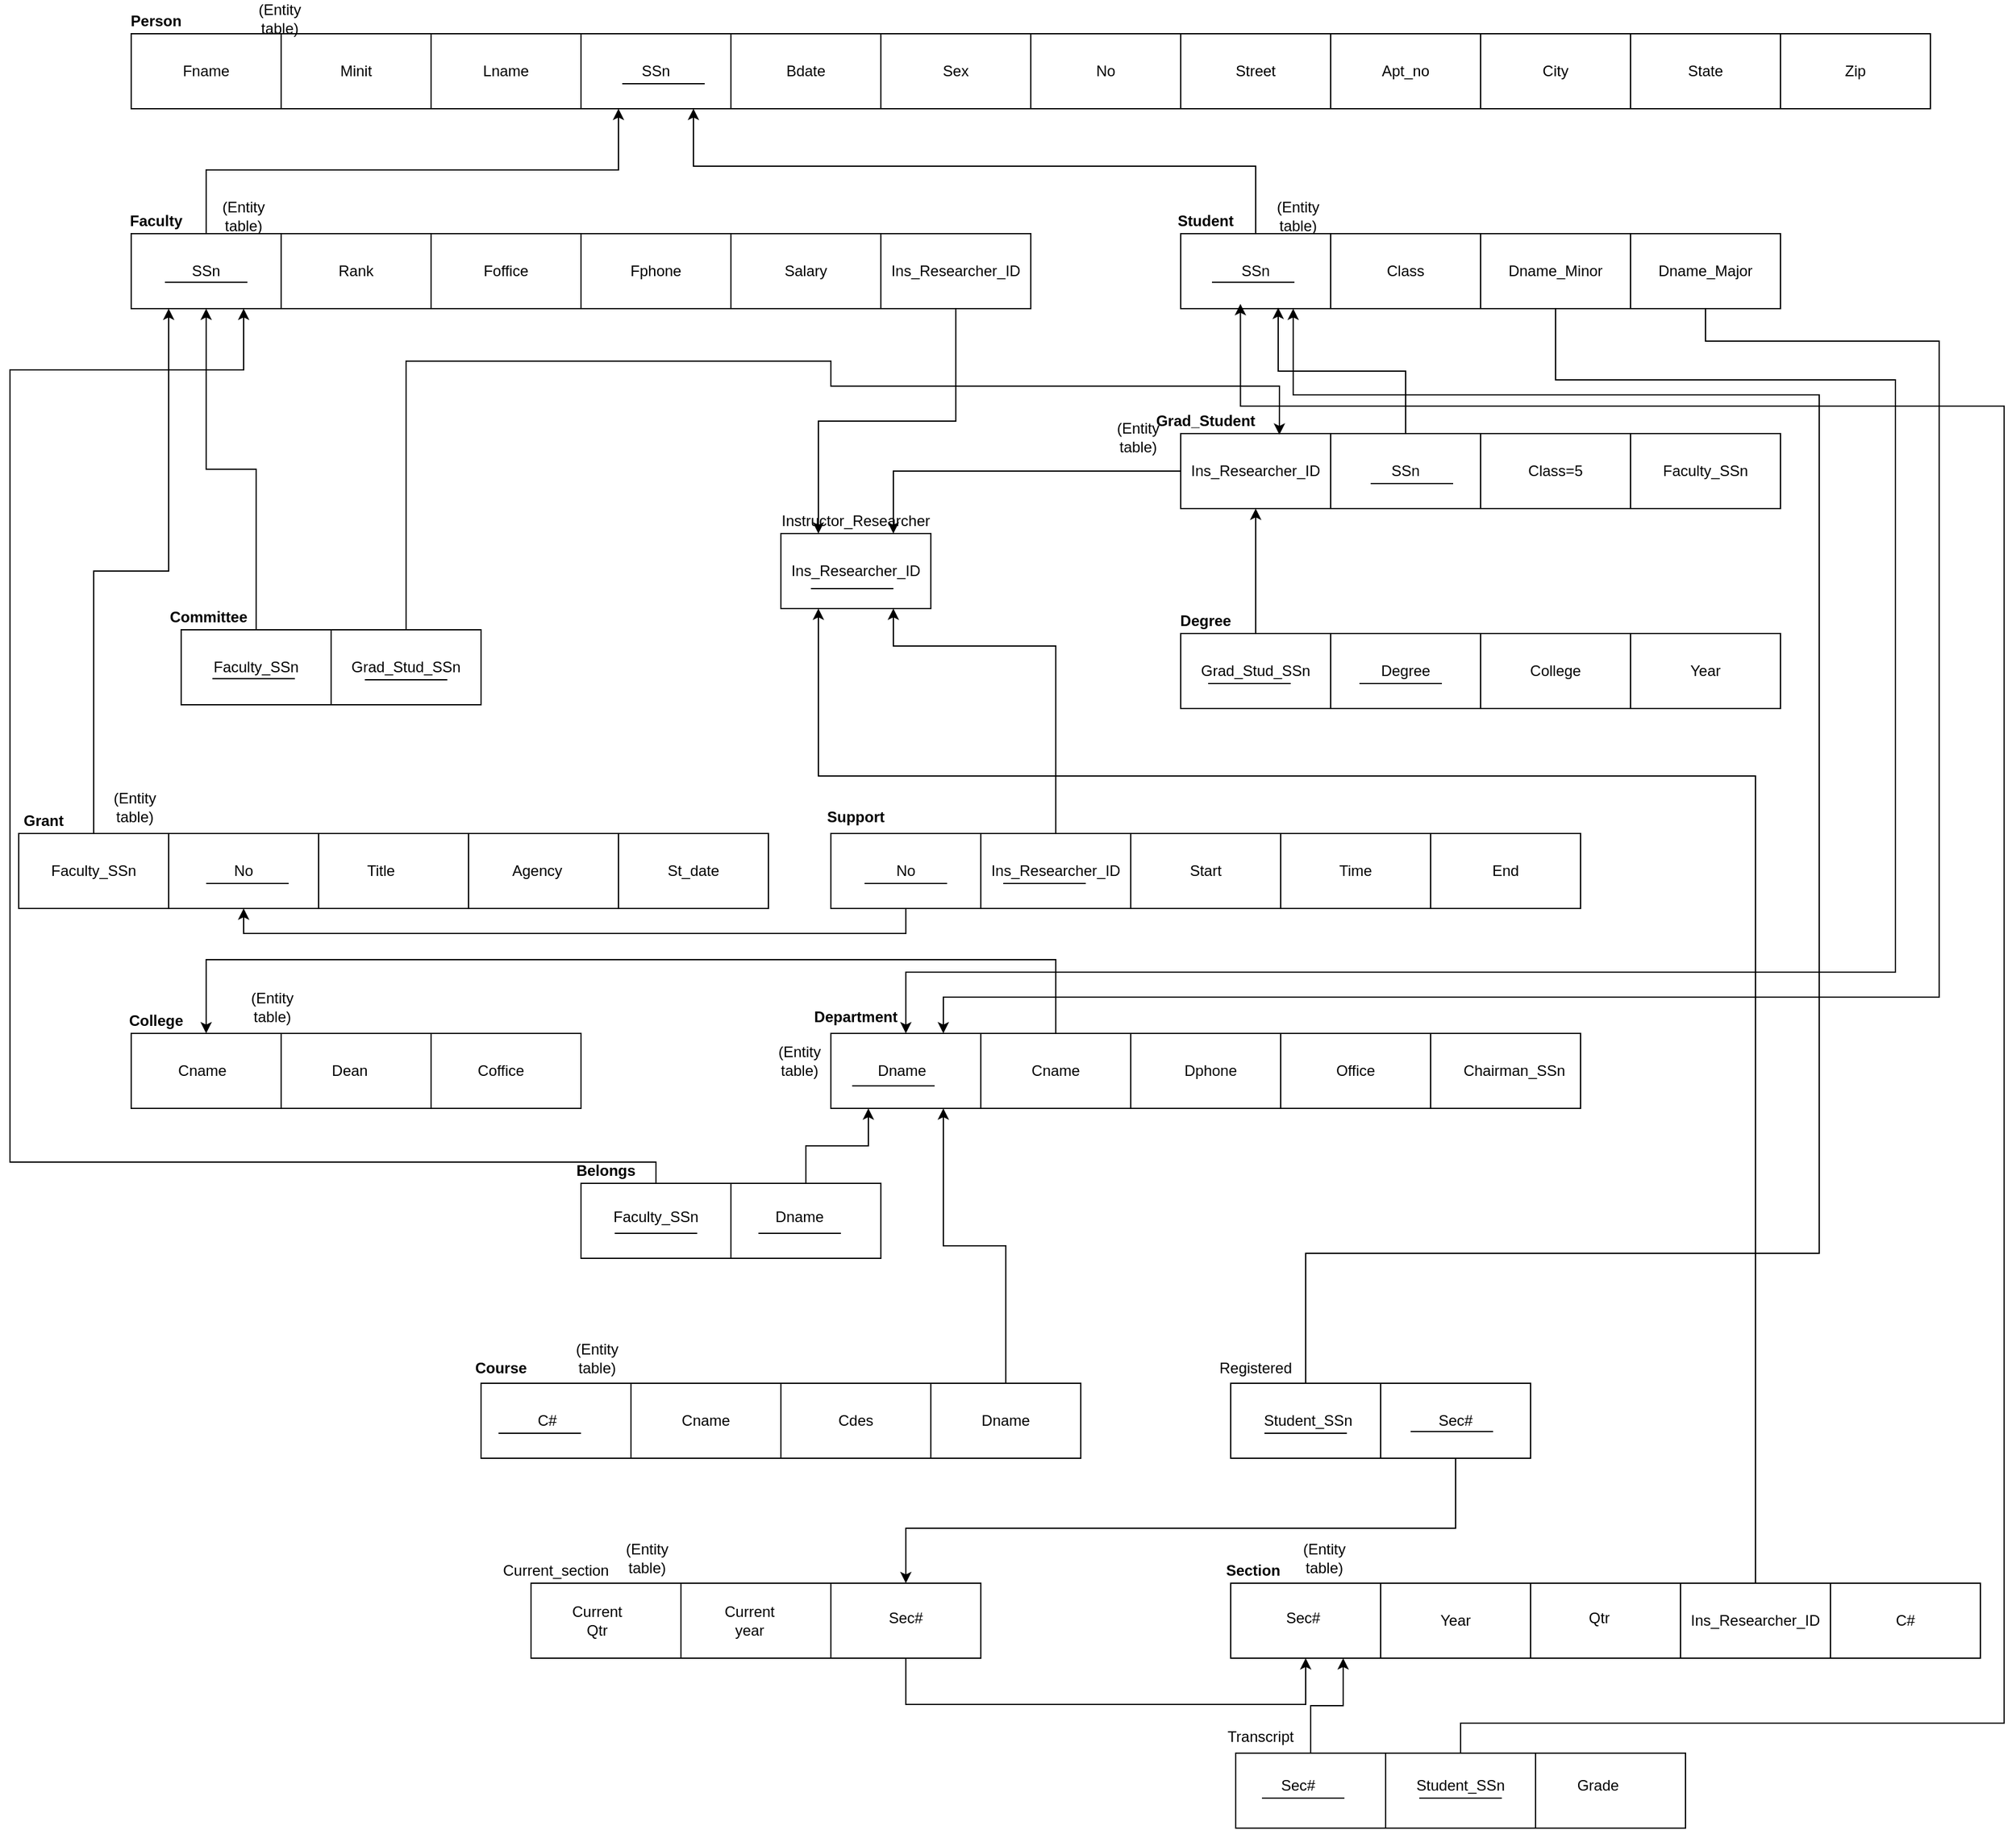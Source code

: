 <mxfile version="13.8.6" type="github">
  <diagram id="SCuiM9Ef9zFS880fD7g7" name="Page-1">
    <mxGraphModel dx="2150" dy="590" grid="0" gridSize="10" guides="1" tooltips="1" connect="1" arrows="1" fold="1" page="1" pageScale="1" pageWidth="850" pageHeight="1100" math="0" shadow="0">
      <root>
        <mxCell id="0" />
        <mxCell id="1" parent="0" />
        <mxCell id="ythB0XY5r4S939yMG-qN-1" value="" style="rounded=0;whiteSpace=wrap;html=1;" vertex="1" parent="1">
          <mxGeometry x="80" y="40" width="120" height="60" as="geometry" />
        </mxCell>
        <mxCell id="ythB0XY5r4S939yMG-qN-2" value="" style="rounded=0;whiteSpace=wrap;html=1;" vertex="1" parent="1">
          <mxGeometry x="200" y="40" width="120" height="60" as="geometry" />
        </mxCell>
        <mxCell id="ythB0XY5r4S939yMG-qN-3" value="" style="rounded=0;whiteSpace=wrap;html=1;" vertex="1" parent="1">
          <mxGeometry x="320" y="40" width="120" height="60" as="geometry" />
        </mxCell>
        <mxCell id="ythB0XY5r4S939yMG-qN-4" value="" style="rounded=0;whiteSpace=wrap;html=1;" vertex="1" parent="1">
          <mxGeometry x="440" y="40" width="120" height="60" as="geometry" />
        </mxCell>
        <mxCell id="ythB0XY5r4S939yMG-qN-5" value="" style="rounded=0;whiteSpace=wrap;html=1;" vertex="1" parent="1">
          <mxGeometry x="560" y="40" width="120" height="60" as="geometry" />
        </mxCell>
        <mxCell id="ythB0XY5r4S939yMG-qN-6" value="" style="rounded=0;whiteSpace=wrap;html=1;" vertex="1" parent="1">
          <mxGeometry x="680" y="40" width="120" height="60" as="geometry" />
        </mxCell>
        <mxCell id="ythB0XY5r4S939yMG-qN-7" value="" style="rounded=0;whiteSpace=wrap;html=1;" vertex="1" parent="1">
          <mxGeometry x="800" y="40" width="120" height="60" as="geometry" />
        </mxCell>
        <mxCell id="ythB0XY5r4S939yMG-qN-8" value="" style="rounded=0;whiteSpace=wrap;html=1;" vertex="1" parent="1">
          <mxGeometry x="920" y="40" width="120" height="60" as="geometry" />
        </mxCell>
        <mxCell id="ythB0XY5r4S939yMG-qN-9" value="" style="rounded=0;whiteSpace=wrap;html=1;" vertex="1" parent="1">
          <mxGeometry x="1040" y="40" width="120" height="60" as="geometry" />
        </mxCell>
        <mxCell id="ythB0XY5r4S939yMG-qN-10" value="" style="rounded=0;whiteSpace=wrap;html=1;" vertex="1" parent="1">
          <mxGeometry x="1160" y="40" width="120" height="60" as="geometry" />
        </mxCell>
        <mxCell id="ythB0XY5r4S939yMG-qN-11" value="" style="rounded=0;whiteSpace=wrap;html=1;" vertex="1" parent="1">
          <mxGeometry x="1280" y="40" width="120" height="60" as="geometry" />
        </mxCell>
        <mxCell id="ythB0XY5r4S939yMG-qN-12" value="" style="rounded=0;whiteSpace=wrap;html=1;" vertex="1" parent="1">
          <mxGeometry x="1400" y="40" width="120" height="60" as="geometry" />
        </mxCell>
        <mxCell id="ythB0XY5r4S939yMG-qN-176" style="edgeStyle=orthogonalEdgeStyle;rounded=0;orthogonalLoop=1;jettySize=auto;html=1;entryX=0.25;entryY=1;entryDx=0;entryDy=0;" edge="1" parent="1" source="ythB0XY5r4S939yMG-qN-13" target="ythB0XY5r4S939yMG-qN-4">
          <mxGeometry relative="1" as="geometry">
            <Array as="points">
              <mxPoint x="140" y="149" />
              <mxPoint x="470" y="149" />
            </Array>
          </mxGeometry>
        </mxCell>
        <mxCell id="ythB0XY5r4S939yMG-qN-13" value="" style="rounded=0;whiteSpace=wrap;html=1;" vertex="1" parent="1">
          <mxGeometry x="80" y="200" width="120" height="60" as="geometry" />
        </mxCell>
        <mxCell id="ythB0XY5r4S939yMG-qN-14" value="" style="rounded=0;whiteSpace=wrap;html=1;" vertex="1" parent="1">
          <mxGeometry x="200" y="200" width="120" height="60" as="geometry" />
        </mxCell>
        <mxCell id="ythB0XY5r4S939yMG-qN-15" value="" style="rounded=0;whiteSpace=wrap;html=1;" vertex="1" parent="1">
          <mxGeometry x="320" y="200" width="120" height="60" as="geometry" />
        </mxCell>
        <mxCell id="ythB0XY5r4S939yMG-qN-16" value="" style="rounded=0;whiteSpace=wrap;html=1;" vertex="1" parent="1">
          <mxGeometry x="440" y="200" width="120" height="60" as="geometry" />
        </mxCell>
        <mxCell id="ythB0XY5r4S939yMG-qN-17" value="" style="rounded=0;whiteSpace=wrap;html=1;" vertex="1" parent="1">
          <mxGeometry x="560" y="200" width="120" height="60" as="geometry" />
        </mxCell>
        <mxCell id="ythB0XY5r4S939yMG-qN-177" style="edgeStyle=orthogonalEdgeStyle;rounded=0;orthogonalLoop=1;jettySize=auto;html=1;entryX=0.25;entryY=0;entryDx=0;entryDy=0;" edge="1" parent="1" source="ythB0XY5r4S939yMG-qN-18" target="ythB0XY5r4S939yMG-qN-31">
          <mxGeometry relative="1" as="geometry" />
        </mxCell>
        <mxCell id="ythB0XY5r4S939yMG-qN-18" value="" style="rounded=0;whiteSpace=wrap;html=1;" vertex="1" parent="1">
          <mxGeometry x="680" y="200" width="120" height="60" as="geometry" />
        </mxCell>
        <mxCell id="ythB0XY5r4S939yMG-qN-175" style="edgeStyle=orthogonalEdgeStyle;rounded=0;orthogonalLoop=1;jettySize=auto;html=1;entryX=0.75;entryY=1;entryDx=0;entryDy=0;" edge="1" parent="1" source="ythB0XY5r4S939yMG-qN-19" target="ythB0XY5r4S939yMG-qN-4">
          <mxGeometry relative="1" as="geometry">
            <Array as="points">
              <mxPoint x="980" y="146" />
              <mxPoint x="530" y="146" />
            </Array>
          </mxGeometry>
        </mxCell>
        <mxCell id="ythB0XY5r4S939yMG-qN-19" value="" style="rounded=0;whiteSpace=wrap;html=1;" vertex="1" parent="1">
          <mxGeometry x="920" y="200" width="120" height="60" as="geometry" />
        </mxCell>
        <mxCell id="ythB0XY5r4S939yMG-qN-20" value="" style="rounded=0;whiteSpace=wrap;html=1;" vertex="1" parent="1">
          <mxGeometry x="1040" y="200" width="120" height="60" as="geometry" />
        </mxCell>
        <mxCell id="ythB0XY5r4S939yMG-qN-193" style="edgeStyle=orthogonalEdgeStyle;rounded=0;orthogonalLoop=1;jettySize=auto;html=1;entryX=0.5;entryY=0;entryDx=0;entryDy=0;" edge="1" parent="1" source="ythB0XY5r4S939yMG-qN-21" target="ythB0XY5r4S939yMG-qN-44">
          <mxGeometry relative="1" as="geometry">
            <Array as="points">
              <mxPoint x="1220" y="317" />
              <mxPoint x="1492" y="317" />
              <mxPoint x="1492" y="791" />
              <mxPoint x="700" y="791" />
            </Array>
          </mxGeometry>
        </mxCell>
        <mxCell id="ythB0XY5r4S939yMG-qN-21" value="" style="rounded=0;whiteSpace=wrap;html=1;" vertex="1" parent="1">
          <mxGeometry x="1160" y="200" width="120" height="60" as="geometry" />
        </mxCell>
        <mxCell id="ythB0XY5r4S939yMG-qN-195" style="edgeStyle=orthogonalEdgeStyle;rounded=0;orthogonalLoop=1;jettySize=auto;html=1;entryX=0.75;entryY=0;entryDx=0;entryDy=0;" edge="1" parent="1" source="ythB0XY5r4S939yMG-qN-22" target="ythB0XY5r4S939yMG-qN-44">
          <mxGeometry relative="1" as="geometry">
            <Array as="points">
              <mxPoint x="1340" y="286" />
              <mxPoint x="1527" y="286" />
              <mxPoint x="1527" y="811" />
              <mxPoint x="730" y="811" />
            </Array>
          </mxGeometry>
        </mxCell>
        <mxCell id="ythB0XY5r4S939yMG-qN-22" value="" style="rounded=0;whiteSpace=wrap;html=1;" vertex="1" parent="1">
          <mxGeometry x="1280" y="200" width="120" height="60" as="geometry" />
        </mxCell>
        <mxCell id="ythB0XY5r4S939yMG-qN-180" style="edgeStyle=orthogonalEdgeStyle;rounded=0;orthogonalLoop=1;jettySize=auto;html=1;entryX=0.75;entryY=0;entryDx=0;entryDy=0;" edge="1" parent="1" source="ythB0XY5r4S939yMG-qN-23" target="ythB0XY5r4S939yMG-qN-31">
          <mxGeometry relative="1" as="geometry" />
        </mxCell>
        <mxCell id="ythB0XY5r4S939yMG-qN-23" value="&lt;span&gt;Ins_Researcher_ID&lt;/span&gt;" style="rounded=0;whiteSpace=wrap;html=1;" vertex="1" parent="1">
          <mxGeometry x="920" y="360" width="120" height="60" as="geometry" />
        </mxCell>
        <mxCell id="ythB0XY5r4S939yMG-qN-183" style="edgeStyle=orthogonalEdgeStyle;rounded=0;orthogonalLoop=1;jettySize=auto;html=1;entryX=0.65;entryY=0.988;entryDx=0;entryDy=0;entryPerimeter=0;" edge="1" parent="1" source="ythB0XY5r4S939yMG-qN-24" target="ythB0XY5r4S939yMG-qN-19">
          <mxGeometry relative="1" as="geometry" />
        </mxCell>
        <mxCell id="ythB0XY5r4S939yMG-qN-24" value="" style="rounded=0;whiteSpace=wrap;html=1;" vertex="1" parent="1">
          <mxGeometry x="1040" y="360" width="120" height="60" as="geometry" />
        </mxCell>
        <mxCell id="ythB0XY5r4S939yMG-qN-25" value="" style="rounded=0;whiteSpace=wrap;html=1;" vertex="1" parent="1">
          <mxGeometry x="1160" y="360" width="120" height="60" as="geometry" />
        </mxCell>
        <mxCell id="ythB0XY5r4S939yMG-qN-26" value="" style="rounded=0;whiteSpace=wrap;html=1;" vertex="1" parent="1">
          <mxGeometry x="1280" y="360" width="120" height="60" as="geometry" />
        </mxCell>
        <mxCell id="ythB0XY5r4S939yMG-qN-188" style="edgeStyle=orthogonalEdgeStyle;rounded=0;orthogonalLoop=1;jettySize=auto;html=1;entryX=0.5;entryY=1;entryDx=0;entryDy=0;" edge="1" parent="1" source="ythB0XY5r4S939yMG-qN-27" target="ythB0XY5r4S939yMG-qN-23">
          <mxGeometry relative="1" as="geometry" />
        </mxCell>
        <mxCell id="ythB0XY5r4S939yMG-qN-27" value="" style="rounded=0;whiteSpace=wrap;html=1;" vertex="1" parent="1">
          <mxGeometry x="920" y="520" width="120" height="60" as="geometry" />
        </mxCell>
        <mxCell id="ythB0XY5r4S939yMG-qN-28" value="" style="rounded=0;whiteSpace=wrap;html=1;" vertex="1" parent="1">
          <mxGeometry x="1040" y="520" width="120" height="60" as="geometry" />
        </mxCell>
        <mxCell id="ythB0XY5r4S939yMG-qN-29" value="" style="rounded=0;whiteSpace=wrap;html=1;" vertex="1" parent="1">
          <mxGeometry x="1160" y="520" width="120" height="60" as="geometry" />
        </mxCell>
        <mxCell id="ythB0XY5r4S939yMG-qN-30" value="" style="rounded=0;whiteSpace=wrap;html=1;" vertex="1" parent="1">
          <mxGeometry x="1280" y="520" width="120" height="60" as="geometry" />
        </mxCell>
        <mxCell id="ythB0XY5r4S939yMG-qN-31" value="" style="rounded=0;whiteSpace=wrap;html=1;" vertex="1" parent="1">
          <mxGeometry x="600" y="440" width="120" height="60" as="geometry" />
        </mxCell>
        <mxCell id="ythB0XY5r4S939yMG-qN-190" style="edgeStyle=orthogonalEdgeStyle;rounded=0;orthogonalLoop=1;jettySize=auto;html=1;entryX=0.5;entryY=1;entryDx=0;entryDy=0;" edge="1" parent="1" source="ythB0XY5r4S939yMG-qN-32" target="ythB0XY5r4S939yMG-qN-38">
          <mxGeometry relative="1" as="geometry">
            <Array as="points">
              <mxPoint x="700" y="760" />
              <mxPoint x="170" y="760" />
            </Array>
          </mxGeometry>
        </mxCell>
        <mxCell id="ythB0XY5r4S939yMG-qN-32" value="" style="rounded=0;whiteSpace=wrap;html=1;" vertex="1" parent="1">
          <mxGeometry x="640" y="680" width="120" height="60" as="geometry" />
        </mxCell>
        <mxCell id="ythB0XY5r4S939yMG-qN-189" style="edgeStyle=orthogonalEdgeStyle;rounded=0;orthogonalLoop=1;jettySize=auto;html=1;entryX=0.75;entryY=1;entryDx=0;entryDy=0;" edge="1" parent="1" source="ythB0XY5r4S939yMG-qN-33" target="ythB0XY5r4S939yMG-qN-31">
          <mxGeometry relative="1" as="geometry">
            <Array as="points">
              <mxPoint x="820" y="530" />
              <mxPoint x="690" y="530" />
            </Array>
          </mxGeometry>
        </mxCell>
        <mxCell id="ythB0XY5r4S939yMG-qN-33" value="" style="rounded=0;whiteSpace=wrap;html=1;" vertex="1" parent="1">
          <mxGeometry x="760" y="680" width="120" height="60" as="geometry" />
        </mxCell>
        <mxCell id="ythB0XY5r4S939yMG-qN-34" value="" style="rounded=0;whiteSpace=wrap;html=1;" vertex="1" parent="1">
          <mxGeometry x="880" y="680" width="120" height="60" as="geometry" />
        </mxCell>
        <mxCell id="ythB0XY5r4S939yMG-qN-35" value="" style="rounded=0;whiteSpace=wrap;html=1;" vertex="1" parent="1">
          <mxGeometry x="1000" y="680" width="120" height="60" as="geometry" />
        </mxCell>
        <mxCell id="ythB0XY5r4S939yMG-qN-36" value="" style="rounded=0;whiteSpace=wrap;html=1;" vertex="1" parent="1">
          <mxGeometry x="1120" y="680" width="120" height="60" as="geometry" />
        </mxCell>
        <mxCell id="ythB0XY5r4S939yMG-qN-191" style="edgeStyle=orthogonalEdgeStyle;rounded=0;orthogonalLoop=1;jettySize=auto;html=1;entryX=0.25;entryY=1;entryDx=0;entryDy=0;" edge="1" parent="1" source="ythB0XY5r4S939yMG-qN-37" target="ythB0XY5r4S939yMG-qN-13">
          <mxGeometry relative="1" as="geometry" />
        </mxCell>
        <mxCell id="ythB0XY5r4S939yMG-qN-37" value="" style="rounded=0;whiteSpace=wrap;html=1;" vertex="1" parent="1">
          <mxGeometry x="-10" y="680" width="120" height="60" as="geometry" />
        </mxCell>
        <mxCell id="ythB0XY5r4S939yMG-qN-38" value="" style="rounded=0;whiteSpace=wrap;html=1;" vertex="1" parent="1">
          <mxGeometry x="110" y="680" width="120" height="60" as="geometry" />
        </mxCell>
        <mxCell id="ythB0XY5r4S939yMG-qN-39" value="" style="rounded=0;whiteSpace=wrap;html=1;" vertex="1" parent="1">
          <mxGeometry x="230" y="680" width="120" height="60" as="geometry" />
        </mxCell>
        <mxCell id="ythB0XY5r4S939yMG-qN-40" value="" style="rounded=0;whiteSpace=wrap;html=1;" vertex="1" parent="1">
          <mxGeometry x="350" y="680" width="120" height="60" as="geometry" />
        </mxCell>
        <mxCell id="ythB0XY5r4S939yMG-qN-41" value="" style="rounded=0;whiteSpace=wrap;html=1;" vertex="1" parent="1">
          <mxGeometry x="470" y="680" width="120" height="60" as="geometry" />
        </mxCell>
        <mxCell id="ythB0XY5r4S939yMG-qN-187" style="edgeStyle=orthogonalEdgeStyle;rounded=0;orthogonalLoop=1;jettySize=auto;html=1;entryX=0.658;entryY=0.014;entryDx=0;entryDy=0;entryPerimeter=0;" edge="1" parent="1" source="ythB0XY5r4S939yMG-qN-42" target="ythB0XY5r4S939yMG-qN-23">
          <mxGeometry relative="1" as="geometry">
            <Array as="points">
              <mxPoint x="300" y="302" />
              <mxPoint x="640" y="302" />
              <mxPoint x="640" y="322" />
              <mxPoint x="999" y="322" />
            </Array>
          </mxGeometry>
        </mxCell>
        <mxCell id="ythB0XY5r4S939yMG-qN-42" value="" style="rounded=0;whiteSpace=wrap;html=1;" vertex="1" parent="1">
          <mxGeometry x="240" y="517" width="120" height="60" as="geometry" />
        </mxCell>
        <mxCell id="ythB0XY5r4S939yMG-qN-186" style="edgeStyle=orthogonalEdgeStyle;rounded=0;orthogonalLoop=1;jettySize=auto;html=1;entryX=0.5;entryY=1;entryDx=0;entryDy=0;" edge="1" parent="1" source="ythB0XY5r4S939yMG-qN-43" target="ythB0XY5r4S939yMG-qN-13">
          <mxGeometry relative="1" as="geometry" />
        </mxCell>
        <mxCell id="ythB0XY5r4S939yMG-qN-43" value="" style="rounded=0;whiteSpace=wrap;html=1;" vertex="1" parent="1">
          <mxGeometry x="120" y="517" width="120" height="60" as="geometry" />
        </mxCell>
        <mxCell id="ythB0XY5r4S939yMG-qN-44" value="" style="rounded=0;whiteSpace=wrap;html=1;" vertex="1" parent="1">
          <mxGeometry x="640" y="840" width="120" height="60" as="geometry" />
        </mxCell>
        <mxCell id="ythB0XY5r4S939yMG-qN-200" style="edgeStyle=orthogonalEdgeStyle;rounded=0;orthogonalLoop=1;jettySize=auto;html=1;entryX=0.5;entryY=0;entryDx=0;entryDy=0;" edge="1" parent="1" source="ythB0XY5r4S939yMG-qN-45" target="ythB0XY5r4S939yMG-qN-49">
          <mxGeometry relative="1" as="geometry">
            <Array as="points">
              <mxPoint x="820" y="781" />
              <mxPoint x="140" y="781" />
            </Array>
          </mxGeometry>
        </mxCell>
        <mxCell id="ythB0XY5r4S939yMG-qN-45" value="" style="rounded=0;whiteSpace=wrap;html=1;" vertex="1" parent="1">
          <mxGeometry x="760" y="840" width="120" height="60" as="geometry" />
        </mxCell>
        <mxCell id="ythB0XY5r4S939yMG-qN-46" value="" style="rounded=0;whiteSpace=wrap;html=1;" vertex="1" parent="1">
          <mxGeometry x="880" y="840" width="120" height="60" as="geometry" />
        </mxCell>
        <mxCell id="ythB0XY5r4S939yMG-qN-47" value="" style="rounded=0;whiteSpace=wrap;html=1;" vertex="1" parent="1">
          <mxGeometry x="1000" y="840" width="120" height="60" as="geometry" />
        </mxCell>
        <mxCell id="ythB0XY5r4S939yMG-qN-48" value="" style="rounded=0;whiteSpace=wrap;html=1;" vertex="1" parent="1">
          <mxGeometry x="1120" y="840" width="120" height="60" as="geometry" />
        </mxCell>
        <mxCell id="ythB0XY5r4S939yMG-qN-49" value="" style="rounded=0;whiteSpace=wrap;html=1;" vertex="1" parent="1">
          <mxGeometry x="80" y="840" width="120" height="60" as="geometry" />
        </mxCell>
        <mxCell id="ythB0XY5r4S939yMG-qN-50" value="" style="rounded=0;whiteSpace=wrap;html=1;" vertex="1" parent="1">
          <mxGeometry x="200" y="840" width="120" height="60" as="geometry" />
        </mxCell>
        <mxCell id="ythB0XY5r4S939yMG-qN-51" value="" style="rounded=0;whiteSpace=wrap;html=1;" vertex="1" parent="1">
          <mxGeometry x="320" y="840" width="120" height="60" as="geometry" />
        </mxCell>
        <mxCell id="ythB0XY5r4S939yMG-qN-201" style="edgeStyle=orthogonalEdgeStyle;rounded=0;orthogonalLoop=1;jettySize=auto;html=1;entryX=0.75;entryY=1;entryDx=0;entryDy=0;" edge="1" parent="1" source="ythB0XY5r4S939yMG-qN-52" target="ythB0XY5r4S939yMG-qN-13">
          <mxGeometry relative="1" as="geometry">
            <Array as="points">
              <mxPoint x="500" y="943" />
              <mxPoint x="-17" y="943" />
              <mxPoint x="-17" y="309" />
              <mxPoint x="170" y="309" />
            </Array>
          </mxGeometry>
        </mxCell>
        <mxCell id="ythB0XY5r4S939yMG-qN-52" value="" style="rounded=0;whiteSpace=wrap;html=1;" vertex="1" parent="1">
          <mxGeometry x="440" y="960" width="120" height="60" as="geometry" />
        </mxCell>
        <mxCell id="ythB0XY5r4S939yMG-qN-197" style="edgeStyle=orthogonalEdgeStyle;rounded=0;orthogonalLoop=1;jettySize=auto;html=1;entryX=0.25;entryY=1;entryDx=0;entryDy=0;" edge="1" parent="1" source="ythB0XY5r4S939yMG-qN-53" target="ythB0XY5r4S939yMG-qN-44">
          <mxGeometry relative="1" as="geometry" />
        </mxCell>
        <mxCell id="ythB0XY5r4S939yMG-qN-53" value="" style="rounded=0;whiteSpace=wrap;html=1;" vertex="1" parent="1">
          <mxGeometry x="560" y="960" width="120" height="60" as="geometry" />
        </mxCell>
        <mxCell id="ythB0XY5r4S939yMG-qN-54" value="" style="rounded=0;whiteSpace=wrap;html=1;" vertex="1" parent="1">
          <mxGeometry x="360" y="1120" width="120" height="60" as="geometry" />
        </mxCell>
        <mxCell id="ythB0XY5r4S939yMG-qN-55" value="" style="rounded=0;whiteSpace=wrap;html=1;" vertex="1" parent="1">
          <mxGeometry x="480" y="1120" width="120" height="60" as="geometry" />
        </mxCell>
        <mxCell id="ythB0XY5r4S939yMG-qN-56" value="Cdes" style="rounded=0;whiteSpace=wrap;html=1;" vertex="1" parent="1">
          <mxGeometry x="600" y="1120" width="120" height="60" as="geometry" />
        </mxCell>
        <mxCell id="ythB0XY5r4S939yMG-qN-198" style="edgeStyle=orthogonalEdgeStyle;rounded=0;orthogonalLoop=1;jettySize=auto;html=1;entryX=0.75;entryY=1;entryDx=0;entryDy=0;" edge="1" parent="1" source="ythB0XY5r4S939yMG-qN-57" target="ythB0XY5r4S939yMG-qN-44">
          <mxGeometry relative="1" as="geometry" />
        </mxCell>
        <mxCell id="ythB0XY5r4S939yMG-qN-57" value="" style="rounded=0;whiteSpace=wrap;html=1;" vertex="1" parent="1">
          <mxGeometry x="720" y="1120" width="120" height="60" as="geometry" />
        </mxCell>
        <mxCell id="ythB0XY5r4S939yMG-qN-205" style="edgeStyle=orthogonalEdgeStyle;rounded=0;orthogonalLoop=1;jettySize=auto;html=1;entryX=0.75;entryY=1;entryDx=0;entryDy=0;" edge="1" parent="1" source="ythB0XY5r4S939yMG-qN-58" target="ythB0XY5r4S939yMG-qN-19">
          <mxGeometry relative="1" as="geometry">
            <Array as="points">
              <mxPoint x="1020" y="1016" />
              <mxPoint x="1431" y="1016" />
              <mxPoint x="1431" y="329" />
              <mxPoint x="1010" y="329" />
            </Array>
          </mxGeometry>
        </mxCell>
        <mxCell id="ythB0XY5r4S939yMG-qN-58" value="" style="rounded=0;whiteSpace=wrap;html=1;" vertex="1" parent="1">
          <mxGeometry x="960" y="1120" width="120" height="60" as="geometry" />
        </mxCell>
        <mxCell id="ythB0XY5r4S939yMG-qN-204" style="edgeStyle=orthogonalEdgeStyle;rounded=0;orthogonalLoop=1;jettySize=auto;html=1;entryX=0.5;entryY=0;entryDx=0;entryDy=0;" edge="1" parent="1" source="ythB0XY5r4S939yMG-qN-59" target="ythB0XY5r4S939yMG-qN-72">
          <mxGeometry relative="1" as="geometry">
            <Array as="points">
              <mxPoint x="1140" y="1236" />
              <mxPoint x="700" y="1236" />
            </Array>
          </mxGeometry>
        </mxCell>
        <mxCell id="ythB0XY5r4S939yMG-qN-59" value="" style="rounded=0;whiteSpace=wrap;html=1;" vertex="1" parent="1">
          <mxGeometry x="1080" y="1120" width="120" height="60" as="geometry" />
        </mxCell>
        <mxCell id="ythB0XY5r4S939yMG-qN-65" value="" style="rounded=0;whiteSpace=wrap;html=1;" vertex="1" parent="1">
          <mxGeometry x="960" y="1280" width="120" height="60" as="geometry" />
        </mxCell>
        <mxCell id="ythB0XY5r4S939yMG-qN-66" value="" style="rounded=0;whiteSpace=wrap;html=1;" vertex="1" parent="1">
          <mxGeometry x="1080" y="1280" width="120" height="60" as="geometry" />
        </mxCell>
        <mxCell id="ythB0XY5r4S939yMG-qN-67" value="" style="rounded=0;whiteSpace=wrap;html=1;" vertex="1" parent="1">
          <mxGeometry x="1200" y="1280" width="120" height="60" as="geometry" />
        </mxCell>
        <mxCell id="ythB0XY5r4S939yMG-qN-233" style="edgeStyle=orthogonalEdgeStyle;rounded=0;orthogonalLoop=1;jettySize=auto;html=1;entryX=0.25;entryY=1;entryDx=0;entryDy=0;" edge="1" parent="1" source="ythB0XY5r4S939yMG-qN-68" target="ythB0XY5r4S939yMG-qN-31">
          <mxGeometry relative="1" as="geometry">
            <Array as="points">
              <mxPoint x="1380" y="634" />
              <mxPoint x="630" y="634" />
            </Array>
          </mxGeometry>
        </mxCell>
        <mxCell id="ythB0XY5r4S939yMG-qN-68" value="&lt;span&gt;Ins_Researcher_ID&lt;/span&gt;" style="rounded=0;whiteSpace=wrap;html=1;" vertex="1" parent="1">
          <mxGeometry x="1320" y="1280" width="120" height="60" as="geometry" />
        </mxCell>
        <mxCell id="ythB0XY5r4S939yMG-qN-69" value="" style="rounded=0;whiteSpace=wrap;html=1;" vertex="1" parent="1">
          <mxGeometry x="1440" y="1280" width="120" height="60" as="geometry" />
        </mxCell>
        <mxCell id="ythB0XY5r4S939yMG-qN-70" value="" style="rounded=0;whiteSpace=wrap;html=1;" vertex="1" parent="1">
          <mxGeometry x="400" y="1280" width="120" height="60" as="geometry" />
        </mxCell>
        <mxCell id="ythB0XY5r4S939yMG-qN-71" value="" style="rounded=0;whiteSpace=wrap;html=1;" vertex="1" parent="1">
          <mxGeometry x="520" y="1280" width="120" height="60" as="geometry" />
        </mxCell>
        <mxCell id="ythB0XY5r4S939yMG-qN-206" style="edgeStyle=orthogonalEdgeStyle;rounded=0;orthogonalLoop=1;jettySize=auto;html=1;entryX=0.5;entryY=1;entryDx=0;entryDy=0;" edge="1" parent="1" source="ythB0XY5r4S939yMG-qN-72" target="ythB0XY5r4S939yMG-qN-65">
          <mxGeometry relative="1" as="geometry">
            <Array as="points">
              <mxPoint x="700" y="1377" />
              <mxPoint x="1020" y="1377" />
            </Array>
          </mxGeometry>
        </mxCell>
        <mxCell id="ythB0XY5r4S939yMG-qN-72" value="" style="rounded=0;whiteSpace=wrap;html=1;" vertex="1" parent="1">
          <mxGeometry x="640" y="1280" width="120" height="60" as="geometry" />
        </mxCell>
        <mxCell id="ythB0XY5r4S939yMG-qN-209" style="edgeStyle=orthogonalEdgeStyle;rounded=0;orthogonalLoop=1;jettySize=auto;html=1;entryX=0.398;entryY=0.938;entryDx=0;entryDy=0;entryPerimeter=0;" edge="1" parent="1" source="ythB0XY5r4S939yMG-qN-73" target="ythB0XY5r4S939yMG-qN-19">
          <mxGeometry relative="1" as="geometry">
            <Array as="points">
              <mxPoint x="1144" y="1392" />
              <mxPoint x="1579" y="1392" />
              <mxPoint x="1579" y="338" />
              <mxPoint x="968" y="338" />
            </Array>
          </mxGeometry>
        </mxCell>
        <mxCell id="ythB0XY5r4S939yMG-qN-73" value="" style="rounded=0;whiteSpace=wrap;html=1;" vertex="1" parent="1">
          <mxGeometry x="1084" y="1416" width="120" height="60" as="geometry" />
        </mxCell>
        <mxCell id="ythB0XY5r4S939yMG-qN-208" style="edgeStyle=orthogonalEdgeStyle;rounded=0;orthogonalLoop=1;jettySize=auto;html=1;entryX=0.75;entryY=1;entryDx=0;entryDy=0;" edge="1" parent="1" source="ythB0XY5r4S939yMG-qN-74" target="ythB0XY5r4S939yMG-qN-65">
          <mxGeometry relative="1" as="geometry" />
        </mxCell>
        <mxCell id="ythB0XY5r4S939yMG-qN-74" value="" style="rounded=0;whiteSpace=wrap;html=1;" vertex="1" parent="1">
          <mxGeometry x="964" y="1416" width="120" height="60" as="geometry" />
        </mxCell>
        <mxCell id="ythB0XY5r4S939yMG-qN-75" value="" style="rounded=0;whiteSpace=wrap;html=1;" vertex="1" parent="1">
          <mxGeometry x="1204" y="1416" width="120" height="60" as="geometry" />
        </mxCell>
        <mxCell id="ythB0XY5r4S939yMG-qN-76" value="Zip" style="text;html=1;strokeColor=none;fillColor=none;align=center;verticalAlign=middle;whiteSpace=wrap;rounded=0;" vertex="1" parent="1">
          <mxGeometry x="1440" y="60" width="40" height="20" as="geometry" />
        </mxCell>
        <mxCell id="ythB0XY5r4S939yMG-qN-77" value="State" style="text;html=1;strokeColor=none;fillColor=none;align=center;verticalAlign=middle;whiteSpace=wrap;rounded=0;" vertex="1" parent="1">
          <mxGeometry x="1320" y="60" width="40" height="20" as="geometry" />
        </mxCell>
        <mxCell id="ythB0XY5r4S939yMG-qN-78" value="City" style="text;html=1;strokeColor=none;fillColor=none;align=center;verticalAlign=middle;whiteSpace=wrap;rounded=0;" vertex="1" parent="1">
          <mxGeometry x="1200" y="60" width="40" height="20" as="geometry" />
        </mxCell>
        <mxCell id="ythB0XY5r4S939yMG-qN-79" value="Apt_no" style="text;html=1;strokeColor=none;fillColor=none;align=center;verticalAlign=middle;whiteSpace=wrap;rounded=0;" vertex="1" parent="1">
          <mxGeometry x="1080" y="60" width="40" height="20" as="geometry" />
        </mxCell>
        <mxCell id="ythB0XY5r4S939yMG-qN-80" value="Street" style="text;html=1;strokeColor=none;fillColor=none;align=center;verticalAlign=middle;whiteSpace=wrap;rounded=0;" vertex="1" parent="1">
          <mxGeometry x="960" y="60" width="40" height="20" as="geometry" />
        </mxCell>
        <mxCell id="ythB0XY5r4S939yMG-qN-81" value="No" style="text;html=1;strokeColor=none;fillColor=none;align=center;verticalAlign=middle;whiteSpace=wrap;rounded=0;" vertex="1" parent="1">
          <mxGeometry x="840" y="60" width="40" height="20" as="geometry" />
        </mxCell>
        <mxCell id="ythB0XY5r4S939yMG-qN-82" value="Sex" style="text;html=1;strokeColor=none;fillColor=none;align=center;verticalAlign=middle;whiteSpace=wrap;rounded=0;" vertex="1" parent="1">
          <mxGeometry x="720" y="60" width="40" height="20" as="geometry" />
        </mxCell>
        <mxCell id="ythB0XY5r4S939yMG-qN-83" value="Bdate" style="text;html=1;strokeColor=none;fillColor=none;align=center;verticalAlign=middle;whiteSpace=wrap;rounded=0;" vertex="1" parent="1">
          <mxGeometry x="600" y="60" width="40" height="20" as="geometry" />
        </mxCell>
        <mxCell id="ythB0XY5r4S939yMG-qN-84" value="SSn" style="text;html=1;strokeColor=none;fillColor=none;align=center;verticalAlign=middle;whiteSpace=wrap;rounded=0;" vertex="1" parent="1">
          <mxGeometry x="480" y="60" width="40" height="20" as="geometry" />
        </mxCell>
        <mxCell id="ythB0XY5r4S939yMG-qN-85" value="Lname" style="text;html=1;strokeColor=none;fillColor=none;align=center;verticalAlign=middle;whiteSpace=wrap;rounded=0;" vertex="1" parent="1">
          <mxGeometry x="360" y="60" width="40" height="20" as="geometry" />
        </mxCell>
        <mxCell id="ythB0XY5r4S939yMG-qN-86" value="Minit" style="text;html=1;strokeColor=none;fillColor=none;align=center;verticalAlign=middle;whiteSpace=wrap;rounded=0;" vertex="1" parent="1">
          <mxGeometry x="240" y="60" width="40" height="20" as="geometry" />
        </mxCell>
        <mxCell id="ythB0XY5r4S939yMG-qN-87" value="Fname" style="text;html=1;strokeColor=none;fillColor=none;align=center;verticalAlign=middle;whiteSpace=wrap;rounded=0;" vertex="1" parent="1">
          <mxGeometry x="120" y="60" width="40" height="20" as="geometry" />
        </mxCell>
        <mxCell id="ythB0XY5r4S939yMG-qN-88" value="&lt;b&gt;Person&lt;/b&gt;" style="text;html=1;strokeColor=none;fillColor=none;align=center;verticalAlign=middle;whiteSpace=wrap;rounded=0;" vertex="1" parent="1">
          <mxGeometry x="80" y="20" width="40" height="20" as="geometry" />
        </mxCell>
        <mxCell id="ythB0XY5r4S939yMG-qN-91" value="&lt;b&gt;Student&lt;/b&gt;" style="text;html=1;strokeColor=none;fillColor=none;align=center;verticalAlign=middle;whiteSpace=wrap;rounded=0;" vertex="1" parent="1">
          <mxGeometry x="920" y="180" width="40" height="20" as="geometry" />
        </mxCell>
        <mxCell id="ythB0XY5r4S939yMG-qN-92" value="Ins_Researcher_ID" style="text;html=1;strokeColor=none;fillColor=none;align=center;verticalAlign=middle;whiteSpace=wrap;rounded=0;" vertex="1" parent="1">
          <mxGeometry x="720" y="220" width="40" height="20" as="geometry" />
        </mxCell>
        <mxCell id="ythB0XY5r4S939yMG-qN-93" value="Salary" style="text;html=1;strokeColor=none;fillColor=none;align=center;verticalAlign=middle;whiteSpace=wrap;rounded=0;" vertex="1" parent="1">
          <mxGeometry x="600" y="220" width="40" height="20" as="geometry" />
        </mxCell>
        <mxCell id="ythB0XY5r4S939yMG-qN-94" value="Fphone" style="text;html=1;strokeColor=none;fillColor=none;align=center;verticalAlign=middle;whiteSpace=wrap;rounded=0;" vertex="1" parent="1">
          <mxGeometry x="480" y="220" width="40" height="20" as="geometry" />
        </mxCell>
        <mxCell id="ythB0XY5r4S939yMG-qN-95" value="Foffice" style="text;html=1;strokeColor=none;fillColor=none;align=center;verticalAlign=middle;whiteSpace=wrap;rounded=0;" vertex="1" parent="1">
          <mxGeometry x="360" y="220" width="40" height="20" as="geometry" />
        </mxCell>
        <mxCell id="ythB0XY5r4S939yMG-qN-96" value="Rank" style="text;html=1;strokeColor=none;fillColor=none;align=center;verticalAlign=middle;whiteSpace=wrap;rounded=0;" vertex="1" parent="1">
          <mxGeometry x="240" y="220" width="40" height="20" as="geometry" />
        </mxCell>
        <mxCell id="ythB0XY5r4S939yMG-qN-97" value="SSn" style="text;html=1;strokeColor=none;fillColor=none;align=center;verticalAlign=middle;whiteSpace=wrap;rounded=0;" vertex="1" parent="1">
          <mxGeometry x="120" y="220" width="40" height="20" as="geometry" />
        </mxCell>
        <mxCell id="ythB0XY5r4S939yMG-qN-98" value="&lt;b&gt;Faculty&lt;/b&gt;" style="text;html=1;strokeColor=none;fillColor=none;align=center;verticalAlign=middle;whiteSpace=wrap;rounded=0;" vertex="1" parent="1">
          <mxGeometry x="80" y="180" width="40" height="20" as="geometry" />
        </mxCell>
        <mxCell id="ythB0XY5r4S939yMG-qN-99" value="Dname_Major" style="text;html=1;strokeColor=none;fillColor=none;align=center;verticalAlign=middle;whiteSpace=wrap;rounded=0;" vertex="1" parent="1">
          <mxGeometry x="1320" y="220" width="40" height="20" as="geometry" />
        </mxCell>
        <mxCell id="ythB0XY5r4S939yMG-qN-100" value="Dname_Minor" style="text;html=1;strokeColor=none;fillColor=none;align=center;verticalAlign=middle;whiteSpace=wrap;rounded=0;" vertex="1" parent="1">
          <mxGeometry x="1200" y="220" width="40" height="20" as="geometry" />
        </mxCell>
        <mxCell id="ythB0XY5r4S939yMG-qN-101" value="Class" style="text;html=1;strokeColor=none;fillColor=none;align=center;verticalAlign=middle;whiteSpace=wrap;rounded=0;" vertex="1" parent="1">
          <mxGeometry x="1080" y="220" width="40" height="20" as="geometry" />
        </mxCell>
        <mxCell id="ythB0XY5r4S939yMG-qN-102" value="SSn" style="text;html=1;strokeColor=none;fillColor=none;align=center;verticalAlign=middle;whiteSpace=wrap;rounded=0;" vertex="1" parent="1">
          <mxGeometry x="960" y="220" width="40" height="20" as="geometry" />
        </mxCell>
        <mxCell id="ythB0XY5r4S939yMG-qN-103" value="&lt;b&gt;Degree&lt;/b&gt;" style="text;html=1;strokeColor=none;fillColor=none;align=center;verticalAlign=middle;whiteSpace=wrap;rounded=0;" vertex="1" parent="1">
          <mxGeometry x="920" y="500" width="40" height="20" as="geometry" />
        </mxCell>
        <mxCell id="ythB0XY5r4S939yMG-qN-104" value="Year" style="text;html=1;strokeColor=none;fillColor=none;align=center;verticalAlign=middle;whiteSpace=wrap;rounded=0;" vertex="1" parent="1">
          <mxGeometry x="1320" y="540" width="40" height="20" as="geometry" />
        </mxCell>
        <mxCell id="ythB0XY5r4S939yMG-qN-105" value="College" style="text;html=1;strokeColor=none;fillColor=none;align=center;verticalAlign=middle;whiteSpace=wrap;rounded=0;" vertex="1" parent="1">
          <mxGeometry x="1200" y="540" width="40" height="20" as="geometry" />
        </mxCell>
        <mxCell id="ythB0XY5r4S939yMG-qN-106" value="Degree" style="text;html=1;strokeColor=none;fillColor=none;align=center;verticalAlign=middle;whiteSpace=wrap;rounded=0;" vertex="1" parent="1">
          <mxGeometry x="1080" y="540" width="40" height="20" as="geometry" />
        </mxCell>
        <mxCell id="ythB0XY5r4S939yMG-qN-107" value="Grad_Stud_SSn" style="text;html=1;strokeColor=none;fillColor=none;align=center;verticalAlign=middle;whiteSpace=wrap;rounded=0;" vertex="1" parent="1">
          <mxGeometry x="960" y="540" width="40" height="20" as="geometry" />
        </mxCell>
        <mxCell id="ythB0XY5r4S939yMG-qN-108" value="Faculty_SSn" style="text;html=1;strokeColor=none;fillColor=none;align=center;verticalAlign=middle;whiteSpace=wrap;rounded=0;" vertex="1" parent="1">
          <mxGeometry x="1320" y="380" width="40" height="20" as="geometry" />
        </mxCell>
        <mxCell id="ythB0XY5r4S939yMG-qN-109" value="Class=5" style="text;html=1;strokeColor=none;fillColor=none;align=center;verticalAlign=middle;whiteSpace=wrap;rounded=0;" vertex="1" parent="1">
          <mxGeometry x="1200" y="380" width="40" height="20" as="geometry" />
        </mxCell>
        <mxCell id="ythB0XY5r4S939yMG-qN-110" value="&lt;b&gt;Grad_Student&lt;/b&gt;" style="text;html=1;strokeColor=none;fillColor=none;align=center;verticalAlign=middle;whiteSpace=wrap;rounded=0;" vertex="1" parent="1">
          <mxGeometry x="920" y="340" width="40" height="20" as="geometry" />
        </mxCell>
        <mxCell id="ythB0XY5r4S939yMG-qN-111" value="SSn" style="text;html=1;strokeColor=none;fillColor=none;align=center;verticalAlign=middle;whiteSpace=wrap;rounded=0;" vertex="1" parent="1">
          <mxGeometry x="1080" y="380" width="40" height="20" as="geometry" />
        </mxCell>
        <mxCell id="ythB0XY5r4S939yMG-qN-113" value="Ins_Researcher_ID" style="text;html=1;strokeColor=none;fillColor=none;align=center;verticalAlign=middle;whiteSpace=wrap;rounded=0;" vertex="1" parent="1">
          <mxGeometry x="640" y="460" width="40" height="20" as="geometry" />
        </mxCell>
        <mxCell id="ythB0XY5r4S939yMG-qN-114" value="Instructor_Researcher" style="text;html=1;strokeColor=none;fillColor=none;align=center;verticalAlign=middle;whiteSpace=wrap;rounded=0;" vertex="1" parent="1">
          <mxGeometry x="640" y="420" width="40" height="20" as="geometry" />
        </mxCell>
        <mxCell id="ythB0XY5r4S939yMG-qN-116" value="Start" style="text;html=1;strokeColor=none;fillColor=none;align=center;verticalAlign=middle;whiteSpace=wrap;rounded=0;" vertex="1" parent="1">
          <mxGeometry x="920" y="700" width="40" height="20" as="geometry" />
        </mxCell>
        <mxCell id="ythB0XY5r4S939yMG-qN-117" value="Ins_Researcher_ID" style="text;html=1;strokeColor=none;fillColor=none;align=center;verticalAlign=middle;whiteSpace=wrap;rounded=0;" vertex="1" parent="1">
          <mxGeometry x="800" y="700" width="40" height="20" as="geometry" />
        </mxCell>
        <mxCell id="ythB0XY5r4S939yMG-qN-118" value="&lt;b&gt;Grant&lt;/b&gt;" style="text;html=1;strokeColor=none;fillColor=none;align=center;verticalAlign=middle;whiteSpace=wrap;rounded=0;" vertex="1" parent="1">
          <mxGeometry x="-10" y="660" width="40" height="20" as="geometry" />
        </mxCell>
        <mxCell id="ythB0XY5r4S939yMG-qN-119" value="No" style="text;html=1;strokeColor=none;fillColor=none;align=center;verticalAlign=middle;whiteSpace=wrap;rounded=0;" vertex="1" parent="1">
          <mxGeometry x="680" y="700" width="40" height="20" as="geometry" />
        </mxCell>
        <mxCell id="ythB0XY5r4S939yMG-qN-120" value="St_date" style="text;html=1;strokeColor=none;fillColor=none;align=center;verticalAlign=middle;whiteSpace=wrap;rounded=0;" vertex="1" parent="1">
          <mxGeometry x="510" y="700" width="40" height="20" as="geometry" />
        </mxCell>
        <mxCell id="ythB0XY5r4S939yMG-qN-121" value="Agency" style="text;html=1;strokeColor=none;fillColor=none;align=center;verticalAlign=middle;whiteSpace=wrap;rounded=0;" vertex="1" parent="1">
          <mxGeometry x="385" y="700" width="40" height="20" as="geometry" />
        </mxCell>
        <mxCell id="ythB0XY5r4S939yMG-qN-122" value="Title" style="text;html=1;strokeColor=none;fillColor=none;align=center;verticalAlign=middle;whiteSpace=wrap;rounded=0;" vertex="1" parent="1">
          <mxGeometry x="260" y="700" width="40" height="20" as="geometry" />
        </mxCell>
        <mxCell id="ythB0XY5r4S939yMG-qN-123" value="No" style="text;html=1;strokeColor=none;fillColor=none;align=center;verticalAlign=middle;whiteSpace=wrap;rounded=0;" vertex="1" parent="1">
          <mxGeometry x="150" y="700" width="40" height="20" as="geometry" />
        </mxCell>
        <mxCell id="ythB0XY5r4S939yMG-qN-124" value="Faculty_SSn" style="text;html=1;strokeColor=none;fillColor=none;align=center;verticalAlign=middle;whiteSpace=wrap;rounded=0;" vertex="1" parent="1">
          <mxGeometry x="30" y="700" width="40" height="20" as="geometry" />
        </mxCell>
        <mxCell id="ythB0XY5r4S939yMG-qN-125" value="Faculty_SSn" style="text;html=1;strokeColor=none;fillColor=none;align=center;verticalAlign=middle;whiteSpace=wrap;rounded=0;" vertex="1" parent="1">
          <mxGeometry x="160" y="537" width="40" height="20" as="geometry" />
        </mxCell>
        <mxCell id="ythB0XY5r4S939yMG-qN-126" value="Grad_Stud_SSn" style="text;html=1;strokeColor=none;fillColor=none;align=center;verticalAlign=middle;whiteSpace=wrap;rounded=0;" vertex="1" parent="1">
          <mxGeometry x="280" y="537" width="40" height="20" as="geometry" />
        </mxCell>
        <mxCell id="ythB0XY5r4S939yMG-qN-127" value="&lt;b&gt;Committee&lt;/b&gt;" style="text;html=1;strokeColor=none;fillColor=none;align=center;verticalAlign=middle;whiteSpace=wrap;rounded=0;" vertex="1" parent="1">
          <mxGeometry x="122" y="497" width="40" height="20" as="geometry" />
        </mxCell>
        <mxCell id="ythB0XY5r4S939yMG-qN-129" value="End" style="text;html=1;strokeColor=none;fillColor=none;align=center;verticalAlign=middle;whiteSpace=wrap;rounded=0;" vertex="1" parent="1">
          <mxGeometry x="1160" y="700" width="40" height="20" as="geometry" />
        </mxCell>
        <mxCell id="ythB0XY5r4S939yMG-qN-130" value="Time" style="text;html=1;strokeColor=none;fillColor=none;align=center;verticalAlign=middle;whiteSpace=wrap;rounded=0;" vertex="1" parent="1">
          <mxGeometry x="1040" y="700" width="40" height="20" as="geometry" />
        </mxCell>
        <mxCell id="ythB0XY5r4S939yMG-qN-131" value="&lt;b&gt;Support&lt;/b&gt;" style="text;html=1;strokeColor=none;fillColor=none;align=center;verticalAlign=middle;whiteSpace=wrap;rounded=0;" vertex="1" parent="1">
          <mxGeometry x="640" y="657" width="40" height="20" as="geometry" />
        </mxCell>
        <mxCell id="ythB0XY5r4S939yMG-qN-133" value="Registered" style="text;html=1;strokeColor=none;fillColor=none;align=center;verticalAlign=middle;whiteSpace=wrap;rounded=0;" vertex="1" parent="1">
          <mxGeometry x="960" y="1098" width="40" height="20" as="geometry" />
        </mxCell>
        <mxCell id="ythB0XY5r4S939yMG-qN-134" value="&lt;b&gt;Course&lt;/b&gt;" style="text;html=1;strokeColor=none;fillColor=none;align=center;verticalAlign=middle;whiteSpace=wrap;rounded=0;" vertex="1" parent="1">
          <mxGeometry x="356" y="1098" width="40" height="20" as="geometry" />
        </mxCell>
        <mxCell id="ythB0XY5r4S939yMG-qN-135" value="Chairman_SSn" style="text;html=1;strokeColor=none;fillColor=none;align=center;verticalAlign=middle;whiteSpace=wrap;rounded=0;" vertex="1" parent="1">
          <mxGeometry x="1167" y="860" width="40" height="20" as="geometry" />
        </mxCell>
        <mxCell id="ythB0XY5r4S939yMG-qN-136" value="Office" style="text;html=1;strokeColor=none;fillColor=none;align=center;verticalAlign=middle;whiteSpace=wrap;rounded=0;" vertex="1" parent="1">
          <mxGeometry x="1040" y="860" width="40" height="20" as="geometry" />
        </mxCell>
        <mxCell id="ythB0XY5r4S939yMG-qN-137" value="Dphone" style="text;html=1;strokeColor=none;fillColor=none;align=center;verticalAlign=middle;whiteSpace=wrap;rounded=0;" vertex="1" parent="1">
          <mxGeometry x="924" y="860" width="40" height="20" as="geometry" />
        </mxCell>
        <mxCell id="ythB0XY5r4S939yMG-qN-138" value="Cname" style="text;html=1;strokeColor=none;fillColor=none;align=center;verticalAlign=middle;whiteSpace=wrap;rounded=0;" vertex="1" parent="1">
          <mxGeometry x="800" y="860" width="40" height="20" as="geometry" />
        </mxCell>
        <mxCell id="ythB0XY5r4S939yMG-qN-139" value="Dname" style="text;html=1;strokeColor=none;fillColor=none;align=center;verticalAlign=middle;whiteSpace=wrap;rounded=0;" vertex="1" parent="1">
          <mxGeometry x="677" y="860" width="40" height="20" as="geometry" />
        </mxCell>
        <mxCell id="ythB0XY5r4S939yMG-qN-140" value="Dname" style="text;html=1;strokeColor=none;fillColor=none;align=center;verticalAlign=middle;whiteSpace=wrap;rounded=0;" vertex="1" parent="1">
          <mxGeometry x="595" y="977" width="40" height="20" as="geometry" />
        </mxCell>
        <mxCell id="ythB0XY5r4S939yMG-qN-141" value="Faculty_SSn" style="text;html=1;strokeColor=none;fillColor=none;align=center;verticalAlign=middle;whiteSpace=wrap;rounded=0;" vertex="1" parent="1">
          <mxGeometry x="480" y="977" width="40" height="20" as="geometry" />
        </mxCell>
        <mxCell id="ythB0XY5r4S939yMG-qN-142" value="&lt;b&gt;Belongs&lt;/b&gt;" style="text;html=1;strokeColor=none;fillColor=none;align=center;verticalAlign=middle;whiteSpace=wrap;rounded=0;" vertex="1" parent="1">
          <mxGeometry x="440" y="940" width="40" height="20" as="geometry" />
        </mxCell>
        <mxCell id="ythB0XY5r4S939yMG-qN-143" value="&lt;b&gt;Department&lt;/b&gt;" style="text;html=1;strokeColor=none;fillColor=none;align=center;verticalAlign=middle;whiteSpace=wrap;rounded=0;" vertex="1" parent="1">
          <mxGeometry x="640" y="817" width="40" height="20" as="geometry" />
        </mxCell>
        <mxCell id="ythB0XY5r4S939yMG-qN-144" value="&lt;b&gt;College&lt;/b&gt;" style="text;html=1;strokeColor=none;fillColor=none;align=center;verticalAlign=middle;whiteSpace=wrap;rounded=0;" vertex="1" parent="1">
          <mxGeometry x="80" y="820" width="40" height="20" as="geometry" />
        </mxCell>
        <mxCell id="ythB0XY5r4S939yMG-qN-145" value="Coffice" style="text;html=1;strokeColor=none;fillColor=none;align=center;verticalAlign=middle;whiteSpace=wrap;rounded=0;" vertex="1" parent="1">
          <mxGeometry x="356" y="860" width="40" height="20" as="geometry" />
        </mxCell>
        <mxCell id="ythB0XY5r4S939yMG-qN-146" value="Dean" style="text;html=1;strokeColor=none;fillColor=none;align=center;verticalAlign=middle;whiteSpace=wrap;rounded=0;" vertex="1" parent="1">
          <mxGeometry x="235" y="860" width="40" height="20" as="geometry" />
        </mxCell>
        <mxCell id="ythB0XY5r4S939yMG-qN-147" value="Cname" style="text;html=1;strokeColor=none;fillColor=none;align=center;verticalAlign=middle;whiteSpace=wrap;rounded=0;" vertex="1" parent="1">
          <mxGeometry x="117" y="860" width="40" height="20" as="geometry" />
        </mxCell>
        <mxCell id="ythB0XY5r4S939yMG-qN-150" value="Sec#" style="text;html=1;strokeColor=none;fillColor=none;align=center;verticalAlign=middle;whiteSpace=wrap;rounded=0;" vertex="1" parent="1">
          <mxGeometry x="680" y="1298" width="40" height="20" as="geometry" />
        </mxCell>
        <mxCell id="ythB0XY5r4S939yMG-qN-151" value="Current year" style="text;html=1;strokeColor=none;fillColor=none;align=center;verticalAlign=middle;whiteSpace=wrap;rounded=0;" vertex="1" parent="1">
          <mxGeometry x="555" y="1300" width="40" height="20" as="geometry" />
        </mxCell>
        <mxCell id="ythB0XY5r4S939yMG-qN-152" value="Current_section" style="text;html=1;strokeColor=none;fillColor=none;align=center;verticalAlign=middle;whiteSpace=wrap;rounded=0;" vertex="1" parent="1">
          <mxGeometry x="400" y="1260" width="40" height="20" as="geometry" />
        </mxCell>
        <mxCell id="ythB0XY5r4S939yMG-qN-153" value="Current Qtr" style="text;html=1;strokeColor=none;fillColor=none;align=center;verticalAlign=middle;whiteSpace=wrap;rounded=0;" vertex="1" parent="1">
          <mxGeometry x="433" y="1300" width="40" height="20" as="geometry" />
        </mxCell>
        <mxCell id="ythB0XY5r4S939yMG-qN-154" value="Sec#" style="text;html=1;strokeColor=none;fillColor=none;align=center;verticalAlign=middle;whiteSpace=wrap;rounded=0;" vertex="1" parent="1">
          <mxGeometry x="1120" y="1140" width="40" height="20" as="geometry" />
        </mxCell>
        <mxCell id="ythB0XY5r4S939yMG-qN-155" value="Student_SSn" style="text;html=1;strokeColor=none;fillColor=none;align=center;verticalAlign=middle;whiteSpace=wrap;rounded=0;" vertex="1" parent="1">
          <mxGeometry x="1002" y="1140" width="40" height="20" as="geometry" />
        </mxCell>
        <mxCell id="ythB0XY5r4S939yMG-qN-156" value="Dname" style="text;html=1;strokeColor=none;fillColor=none;align=center;verticalAlign=middle;whiteSpace=wrap;rounded=0;" vertex="1" parent="1">
          <mxGeometry x="760" y="1140" width="40" height="20" as="geometry" />
        </mxCell>
        <mxCell id="ythB0XY5r4S939yMG-qN-158" value="Cname" style="text;html=1;strokeColor=none;fillColor=none;align=center;verticalAlign=middle;whiteSpace=wrap;rounded=0;" vertex="1" parent="1">
          <mxGeometry x="520" y="1140" width="40" height="20" as="geometry" />
        </mxCell>
        <mxCell id="ythB0XY5r4S939yMG-qN-159" value="C#" style="text;html=1;strokeColor=none;fillColor=none;align=center;verticalAlign=middle;whiteSpace=wrap;rounded=0;" vertex="1" parent="1">
          <mxGeometry x="393" y="1140" width="40" height="20" as="geometry" />
        </mxCell>
        <mxCell id="ythB0XY5r4S939yMG-qN-161" value="Qtr" style="text;html=1;strokeColor=none;fillColor=none;align=center;verticalAlign=middle;whiteSpace=wrap;rounded=0;" vertex="1" parent="1">
          <mxGeometry x="1235" y="1298" width="40" height="20" as="geometry" />
        </mxCell>
        <mxCell id="ythB0XY5r4S939yMG-qN-162" value="Year" style="text;html=1;strokeColor=none;fillColor=none;align=center;verticalAlign=middle;whiteSpace=wrap;rounded=0;" vertex="1" parent="1">
          <mxGeometry x="1120" y="1300" width="40" height="20" as="geometry" />
        </mxCell>
        <mxCell id="ythB0XY5r4S939yMG-qN-163" value="Sec#" style="text;html=1;strokeColor=none;fillColor=none;align=center;verticalAlign=middle;whiteSpace=wrap;rounded=0;" vertex="1" parent="1">
          <mxGeometry x="998" y="1298" width="40" height="20" as="geometry" />
        </mxCell>
        <mxCell id="ythB0XY5r4S939yMG-qN-164" value="&lt;b&gt;Section&lt;/b&gt;" style="text;html=1;strokeColor=none;fillColor=none;align=center;verticalAlign=middle;whiteSpace=wrap;rounded=0;" vertex="1" parent="1">
          <mxGeometry x="958" y="1260" width="40" height="20" as="geometry" />
        </mxCell>
        <mxCell id="ythB0XY5r4S939yMG-qN-165" value="C#" style="text;html=1;strokeColor=none;fillColor=none;align=center;verticalAlign=middle;whiteSpace=wrap;rounded=0;" vertex="1" parent="1">
          <mxGeometry x="1480" y="1300" width="40" height="20" as="geometry" />
        </mxCell>
        <mxCell id="ythB0XY5r4S939yMG-qN-167" value="Grade" style="text;html=1;strokeColor=none;fillColor=none;align=center;verticalAlign=middle;whiteSpace=wrap;rounded=0;" vertex="1" parent="1">
          <mxGeometry x="1234" y="1432" width="40" height="20" as="geometry" />
        </mxCell>
        <mxCell id="ythB0XY5r4S939yMG-qN-168" value="Sec#" style="text;html=1;strokeColor=none;fillColor=none;align=center;verticalAlign=middle;whiteSpace=wrap;rounded=0;" vertex="1" parent="1">
          <mxGeometry x="994" y="1432" width="40" height="20" as="geometry" />
        </mxCell>
        <mxCell id="ythB0XY5r4S939yMG-qN-169" value="Student_SSn" style="text;html=1;strokeColor=none;fillColor=none;align=center;verticalAlign=middle;whiteSpace=wrap;rounded=0;" vertex="1" parent="1">
          <mxGeometry x="1124" y="1432" width="40" height="20" as="geometry" />
        </mxCell>
        <mxCell id="ythB0XY5r4S939yMG-qN-170" value="Transcript" style="text;html=1;strokeColor=none;fillColor=none;align=center;verticalAlign=middle;whiteSpace=wrap;rounded=0;" vertex="1" parent="1">
          <mxGeometry x="964" y="1393" width="40" height="20" as="geometry" />
        </mxCell>
        <mxCell id="ythB0XY5r4S939yMG-qN-210" value="" style="endArrow=none;html=1;" edge="1" parent="1">
          <mxGeometry width="50" height="50" relative="1" as="geometry">
            <mxPoint x="473" y="80" as="sourcePoint" />
            <mxPoint x="539" y="80" as="targetPoint" />
          </mxGeometry>
        </mxCell>
        <mxCell id="ythB0XY5r4S939yMG-qN-211" value="" style="endArrow=none;html=1;" edge="1" parent="1">
          <mxGeometry width="50" height="50" relative="1" as="geometry">
            <mxPoint x="107" y="238.82" as="sourcePoint" />
            <mxPoint x="173" y="238.82" as="targetPoint" />
          </mxGeometry>
        </mxCell>
        <mxCell id="ythB0XY5r4S939yMG-qN-212" value="" style="endArrow=none;html=1;" edge="1" parent="1">
          <mxGeometry width="50" height="50" relative="1" as="geometry">
            <mxPoint x="945" y="238.82" as="sourcePoint" />
            <mxPoint x="1011" y="238.82" as="targetPoint" />
          </mxGeometry>
        </mxCell>
        <mxCell id="ythB0XY5r4S939yMG-qN-214" value="" style="endArrow=none;html=1;" edge="1" parent="1">
          <mxGeometry width="50" height="50" relative="1" as="geometry">
            <mxPoint x="1072" y="400.0" as="sourcePoint" />
            <mxPoint x="1138" y="400.0" as="targetPoint" />
          </mxGeometry>
        </mxCell>
        <mxCell id="ythB0XY5r4S939yMG-qN-215" value="" style="endArrow=none;html=1;" edge="1" parent="1">
          <mxGeometry width="50" height="50" relative="1" as="geometry">
            <mxPoint x="624" y="484.0" as="sourcePoint" />
            <mxPoint x="690" y="484.0" as="targetPoint" />
          </mxGeometry>
        </mxCell>
        <mxCell id="ythB0XY5r4S939yMG-qN-216" value="" style="endArrow=none;html=1;" edge="1" parent="1">
          <mxGeometry width="50" height="50" relative="1" as="geometry">
            <mxPoint x="942" y="560" as="sourcePoint" />
            <mxPoint x="1008" y="560" as="targetPoint" />
          </mxGeometry>
        </mxCell>
        <mxCell id="ythB0XY5r4S939yMG-qN-217" value="" style="endArrow=none;html=1;" edge="1" parent="1">
          <mxGeometry width="50" height="50" relative="1" as="geometry">
            <mxPoint x="1063.0" y="560" as="sourcePoint" />
            <mxPoint x="1129" y="560" as="targetPoint" />
          </mxGeometry>
        </mxCell>
        <mxCell id="ythB0XY5r4S939yMG-qN-218" value="" style="endArrow=none;html=1;" edge="1" parent="1">
          <mxGeometry width="50" height="50" relative="1" as="geometry">
            <mxPoint x="778.0" y="720" as="sourcePoint" />
            <mxPoint x="844" y="720" as="targetPoint" />
          </mxGeometry>
        </mxCell>
        <mxCell id="ythB0XY5r4S939yMG-qN-219" value="" style="endArrow=none;html=1;" edge="1" parent="1">
          <mxGeometry width="50" height="50" relative="1" as="geometry">
            <mxPoint x="667.0" y="720" as="sourcePoint" />
            <mxPoint x="733" y="720" as="targetPoint" />
          </mxGeometry>
        </mxCell>
        <mxCell id="ythB0XY5r4S939yMG-qN-220" value="" style="endArrow=none;html=1;" edge="1" parent="1">
          <mxGeometry width="50" height="50" relative="1" as="geometry">
            <mxPoint x="140.0" y="720" as="sourcePoint" />
            <mxPoint x="206" y="720" as="targetPoint" />
          </mxGeometry>
        </mxCell>
        <mxCell id="ythB0XY5r4S939yMG-qN-221" value="(Entity table)" style="text;html=1;strokeColor=none;fillColor=none;align=center;verticalAlign=middle;whiteSpace=wrap;rounded=0;" vertex="1" parent="1">
          <mxGeometry x="179" y="18" width="40" height="20" as="geometry" />
        </mxCell>
        <mxCell id="ythB0XY5r4S939yMG-qN-222" value="(Entity table)" style="text;html=1;strokeColor=none;fillColor=none;align=center;verticalAlign=middle;whiteSpace=wrap;rounded=0;" vertex="1" parent="1">
          <mxGeometry x="150" y="176" width="40" height="20" as="geometry" />
        </mxCell>
        <mxCell id="ythB0XY5r4S939yMG-qN-223" value="(Entity table)" style="text;html=1;strokeColor=none;fillColor=none;align=center;verticalAlign=middle;whiteSpace=wrap;rounded=0;" vertex="1" parent="1">
          <mxGeometry x="994" y="176" width="40" height="20" as="geometry" />
        </mxCell>
        <mxCell id="ythB0XY5r4S939yMG-qN-224" value="(Entity table)" style="text;html=1;strokeColor=none;fillColor=none;align=center;verticalAlign=middle;whiteSpace=wrap;rounded=0;" vertex="1" parent="1">
          <mxGeometry x="866" y="353" width="40" height="20" as="geometry" />
        </mxCell>
        <mxCell id="ythB0XY5r4S939yMG-qN-227" value="(Entity table)" style="text;html=1;strokeColor=none;fillColor=none;align=center;verticalAlign=middle;whiteSpace=wrap;rounded=0;" vertex="1" parent="1">
          <mxGeometry x="63" y="649" width="40" height="20" as="geometry" />
        </mxCell>
        <mxCell id="ythB0XY5r4S939yMG-qN-228" value="(Entity table)" style="text;html=1;strokeColor=none;fillColor=none;align=center;verticalAlign=middle;whiteSpace=wrap;rounded=0;" vertex="1" parent="1">
          <mxGeometry x="173" y="809" width="40" height="20" as="geometry" />
        </mxCell>
        <mxCell id="ythB0XY5r4S939yMG-qN-229" value="(Entity table)" style="text;html=1;strokeColor=none;fillColor=none;align=center;verticalAlign=middle;whiteSpace=wrap;rounded=0;" vertex="1" parent="1">
          <mxGeometry x="595" y="852" width="40" height="20" as="geometry" />
        </mxCell>
        <mxCell id="ythB0XY5r4S939yMG-qN-230" value="(Entity table)" style="text;html=1;strokeColor=none;fillColor=none;align=center;verticalAlign=middle;whiteSpace=wrap;rounded=0;" vertex="1" parent="1">
          <mxGeometry x="433" y="1090" width="40" height="20" as="geometry" />
        </mxCell>
        <mxCell id="ythB0XY5r4S939yMG-qN-231" value="(Entity table)" style="text;html=1;strokeColor=none;fillColor=none;align=center;verticalAlign=middle;whiteSpace=wrap;rounded=0;" vertex="1" parent="1">
          <mxGeometry x="1015" y="1250" width="40" height="20" as="geometry" />
        </mxCell>
        <mxCell id="ythB0XY5r4S939yMG-qN-232" value="(Entity table)" style="text;html=1;strokeColor=none;fillColor=none;align=center;verticalAlign=middle;whiteSpace=wrap;rounded=0;" vertex="1" parent="1">
          <mxGeometry x="473" y="1250" width="40" height="20" as="geometry" />
        </mxCell>
        <mxCell id="ythB0XY5r4S939yMG-qN-234" value="" style="endArrow=none;html=1;" edge="1" parent="1">
          <mxGeometry width="50" height="50" relative="1" as="geometry">
            <mxPoint x="145" y="556.17" as="sourcePoint" />
            <mxPoint x="211" y="556.17" as="targetPoint" />
          </mxGeometry>
        </mxCell>
        <mxCell id="ythB0XY5r4S939yMG-qN-235" value="" style="endArrow=none;html=1;" edge="1" parent="1">
          <mxGeometry width="50" height="50" relative="1" as="geometry">
            <mxPoint x="267" y="557" as="sourcePoint" />
            <mxPoint x="333.0" y="557" as="targetPoint" />
          </mxGeometry>
        </mxCell>
        <mxCell id="ythB0XY5r4S939yMG-qN-236" value="" style="endArrow=none;html=1;" edge="1" parent="1">
          <mxGeometry width="50" height="50" relative="1" as="geometry">
            <mxPoint x="467.0" y="1000" as="sourcePoint" />
            <mxPoint x="533" y="1000" as="targetPoint" />
          </mxGeometry>
        </mxCell>
        <mxCell id="ythB0XY5r4S939yMG-qN-237" value="" style="endArrow=none;html=1;" edge="1" parent="1">
          <mxGeometry width="50" height="50" relative="1" as="geometry">
            <mxPoint x="582.0" y="1000" as="sourcePoint" />
            <mxPoint x="648" y="1000" as="targetPoint" />
          </mxGeometry>
        </mxCell>
        <mxCell id="ythB0XY5r4S939yMG-qN-238" value="" style="endArrow=none;html=1;" edge="1" parent="1">
          <mxGeometry width="50" height="50" relative="1" as="geometry">
            <mxPoint x="374.0" y="1160" as="sourcePoint" />
            <mxPoint x="440" y="1160" as="targetPoint" />
          </mxGeometry>
        </mxCell>
        <mxCell id="ythB0XY5r4S939yMG-qN-239" value="" style="endArrow=none;html=1;" edge="1" parent="1">
          <mxGeometry width="50" height="50" relative="1" as="geometry">
            <mxPoint x="657.0" y="882" as="sourcePoint" />
            <mxPoint x="723" y="882" as="targetPoint" />
          </mxGeometry>
        </mxCell>
        <mxCell id="ythB0XY5r4S939yMG-qN-240" value="" style="endArrow=none;html=1;" edge="1" parent="1">
          <mxGeometry width="50" height="50" relative="1" as="geometry">
            <mxPoint x="987.0" y="1160" as="sourcePoint" />
            <mxPoint x="1053" y="1160" as="targetPoint" />
          </mxGeometry>
        </mxCell>
        <mxCell id="ythB0XY5r4S939yMG-qN-241" value="" style="endArrow=none;html=1;" edge="1" parent="1">
          <mxGeometry width="50" height="50" relative="1" as="geometry">
            <mxPoint x="1104.0" y="1158.57" as="sourcePoint" />
            <mxPoint x="1170" y="1158.57" as="targetPoint" />
          </mxGeometry>
        </mxCell>
        <mxCell id="ythB0XY5r4S939yMG-qN-242" value="" style="endArrow=none;html=1;" edge="1" parent="1">
          <mxGeometry width="50" height="50" relative="1" as="geometry">
            <mxPoint x="985" y="1452.0" as="sourcePoint" />
            <mxPoint x="1051" y="1452.0" as="targetPoint" />
          </mxGeometry>
        </mxCell>
        <mxCell id="ythB0XY5r4S939yMG-qN-243" value="" style="endArrow=none;html=1;" edge="1" parent="1">
          <mxGeometry width="50" height="50" relative="1" as="geometry">
            <mxPoint x="1111" y="1452.0" as="sourcePoint" />
            <mxPoint x="1177" y="1452.0" as="targetPoint" />
          </mxGeometry>
        </mxCell>
      </root>
    </mxGraphModel>
  </diagram>
</mxfile>
